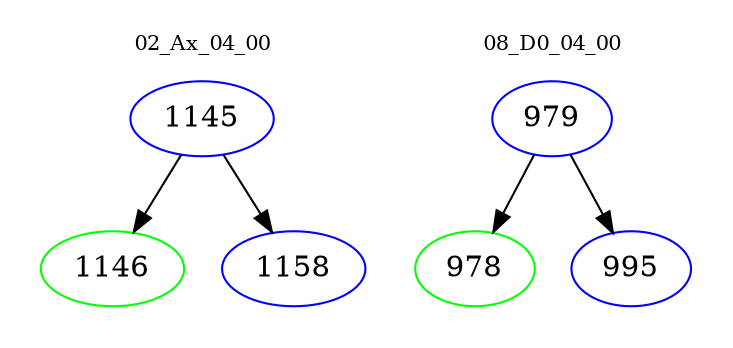 digraph{
subgraph cluster_0 {
color = white
label = "02_Ax_04_00";
fontsize=10;
T0_1145 [label="1145", color="blue"]
T0_1145 -> T0_1146 [color="black"]
T0_1146 [label="1146", color="green"]
T0_1145 -> T0_1158 [color="black"]
T0_1158 [label="1158", color="blue"]
}
subgraph cluster_1 {
color = white
label = "08_D0_04_00";
fontsize=10;
T1_979 [label="979", color="blue"]
T1_979 -> T1_978 [color="black"]
T1_978 [label="978", color="green"]
T1_979 -> T1_995 [color="black"]
T1_995 [label="995", color="blue"]
}
}
